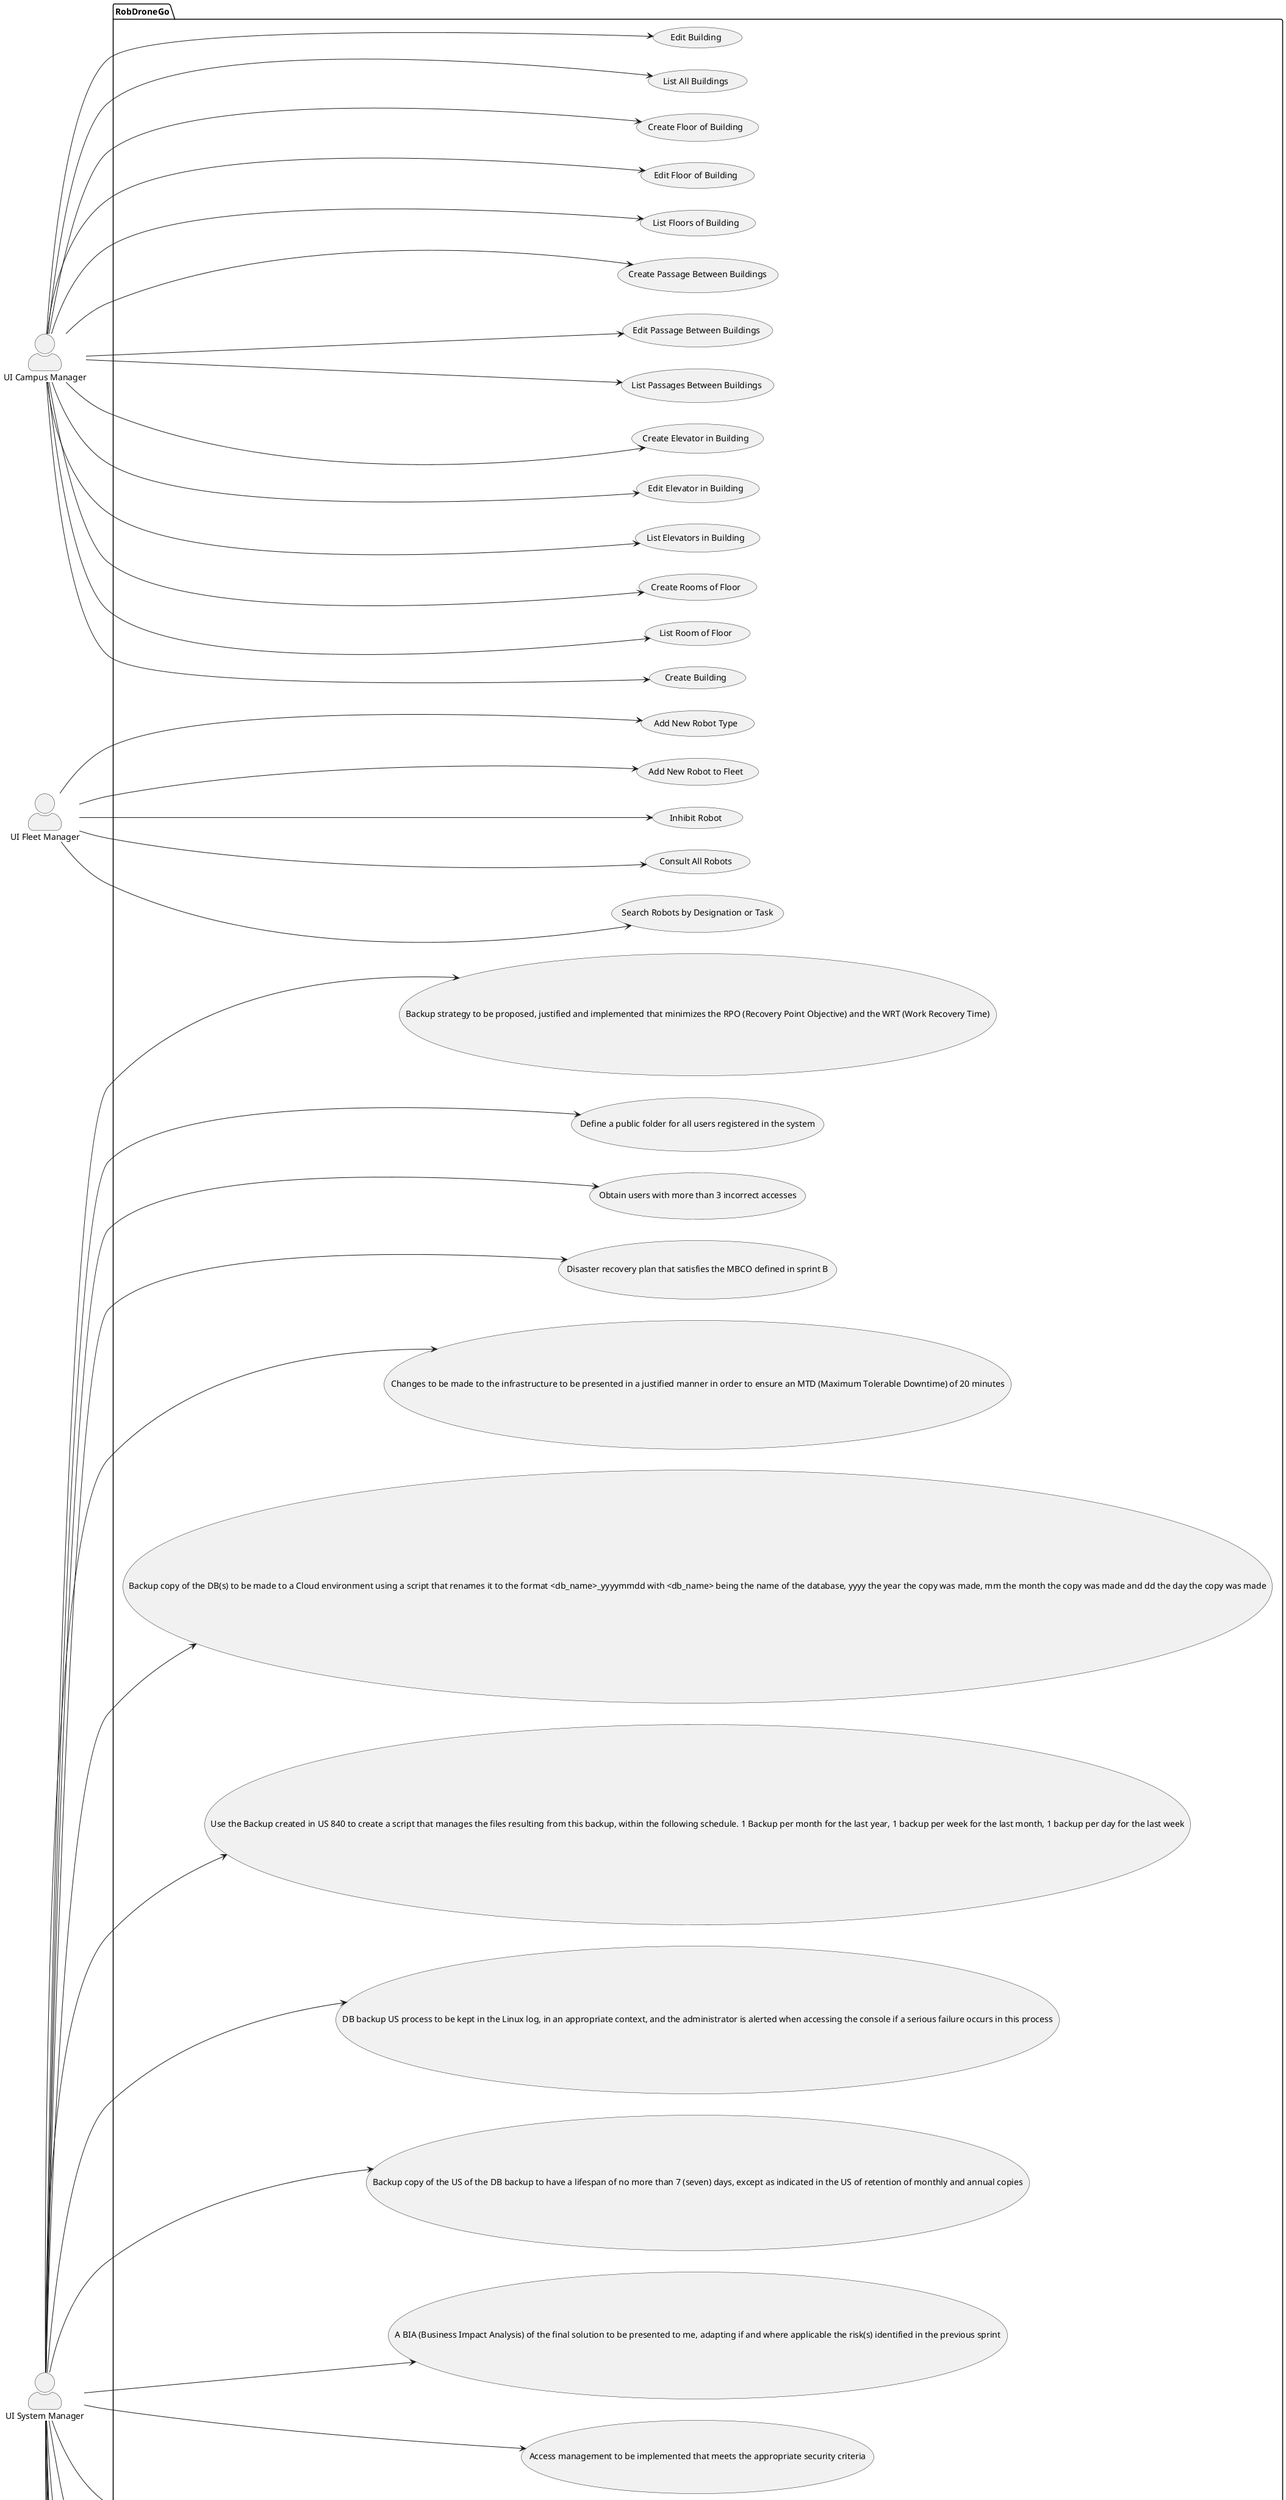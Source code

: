 @startuml
left to right direction

skinparam actorStyle awesome

actor "UI Campus Manager" as CM
actor "UI Fleet Manager" as FM
actor "UI System Manager" as SM
actor "UI User" as U
actor "UI Task Manager" as TM
actor "UI Admin" as ADM

package  RobDroneGo  {
  usecase "Create Building" as UC1
  usecase "Edit Building" as UC2
  usecase "List All Buildings" as UC3
  usecase "Create Floor of Building" as UC4
  usecase "Edit Floor of Building" as UC5
  usecase "List Floors of Building" as UC6
  usecase "Create Passage Between Buildings" as UC7
  usecase "Edit Passage Between Buildings" as UC8
  usecase "List Passages Between Buildings" as UC9
  usecase "Create Elevator in Building" as UC10
  usecase "Edit Elevator in Building" as UC11
  usecase "List Elevators in Building" as UC12
  usecase "Create Rooms of Floor" as UC13
  usecase "List Room of Floor" as UC14

  usecase "Add New Robot Type" as UC15
  usecase "Add New Robot to Fleet" as UC16
  usecase "Inhibit Robot" as UC17
  usecase "Consult All Robots" as UC18
  usecase "Search Robots by Designation or Task" as UC19

  usecase "Deployment of one of the RFP modules in a DEI VM to be systematic, validating on a scheduled basis with the test plan" as UC20
  usecase "Only customers on the DEI internal network (wired or via VPN) to be able to access the solution" as UC21
  usecase "The clients indicated in the previous user story to be able to be defined by simply changing a text file" as UC22
  usecase "Identify and quantify the risks involved in the recommended solution" as UC23
  usecase "MBCO (Minimum Business Continuity Objective) to be proposed to stakeholders to be defined" as UC24
  usecase "Backup strategy to be proposed, justified and implemented that minimizes the RPO (Recovery Point Objective) and the WRT (Work Recovery Time)" as UC25
  usecase "Define a public folder for all users registered in the system" as UC26
  usecase "Obtain users with more than 3 incorrect accesses" as UC27
  usecase "Disaster recovery plan that satisfies the MBCO defined in sprint B" as UC28
  usecase "Changes to be made to the infrastructure to be presented in a justified manner in order to ensure an MTD (Maximum Tolerable Downtime) of 20 minutes" as UC29
  usecase "Backup copy of the DB(s) to be made to a Cloud environment using a script that renames it to the format <db_name>_yyyymmdd with <db_name> being the name of the database, yyyy the year the copy was made, mm the month the copy was made and dd the day the copy was made" as UC30
  usecase "Use the Backup created in US 840 to create a script that manages the files resulting from this backup, within the following schedule. 1 Backup per month for the last year, 1 backup per week for the last month, 1 backup per day for the last week" as UC31
  usecase "DB backup US process to be kept in the Linux log, in an appropriate context, and the administrator is alerted when accessing the console if a serious failure occurs in this process" as UC32
  usecase "Backup copy of the US of the DB backup to have a lifespan of no more than 7 (seven) days, except as indicated in the US of retention of monthly and annual copies" as UC33
  usecase "A BIA (Business Impact Analysis) of the final solution to be presented to me, adapting if and where applicable the risk(s) identified in the previous sprint" as UC34
  usecase "Access management to be implemented that meets the appropriate security criteria" as UC35
  usecase "Clustering system to be implemented in a justified manner between the systems that implement the SPA" as UC36
  usecase "Have SSH access to the virtual machine, only through a certificate, without using a password" as UC37
  usecase "A public file share to be created between the various teams, in SMB/CIFS or NFS format" as UC38
  usecase "Must ensure that, if necessary, backups were carried out correctly. To do this, we must automate its replacement, ultimately validating the functioning of the system (Ex. Database - execute a successful SQL query after replacement)" as UC39

  usecase "Request Task" as UC40

  usecase "Approve or Deny Request" as UC42
  usecase "Consult Unapproved Requests" as UC43
  usecase "Search Requests" as UC44
  usecase "Get Execution Sequence" as UC45

  usecase "Create User" as UC46

  usecase "Register User" as UC47
  usecase "Consent to Data Collection and Processing" as UC48
  usecase "Inform Data Purpose" as UC49
  usecase "Meet the Person Responsible for Treatment" as UC50
  usecase "Know Data Retention Period" as UC51
  usecase "Knowing Rights as a Data Subject" as UC52
  usecase "Approve or Refuse Registration" as UC53
  usecase "Rectify/Change Data" as UC54
  usecase "Get Copy of Data" as UC55
  usecase "Cancel Account and Delete Data" as UC56


}
CM --> UC1
CM --> UC2
CM --> UC3
CM --> UC4
CM --> UC5
CM --> UC6
CM --> UC7
CM --> UC8
CM --> UC9
CM --> UC10
CM --> UC11
CM --> UC12
CM --> UC13
CM --> UC14

FM --> UC15
FM --> UC16
FM --> UC17
FM --> UC18
FM --> UC19

SM --> UC20
SM --> UC21
SM --> UC22
SM --> UC23
SM --> UC24
SM --> UC25
SM --> UC26
SM --> UC27
SM --> UC28
SM --> UC29
SM --> UC30
SM --> UC31
SM --> UC32
SM --> UC33
SM --> UC34
SM --> UC35
SM --> UC36
SM --> UC37
SM --> UC38
SM --> UC39

U --> UC40
U --> UC47
U --> UC48
U --> UC49
U --> UC50
U --> UC51
U --> UC52
U --> UC53
U --> UC54
U --> UC55
U --> UC56

TM --> UC42
TM --> UC43
TM --> UC44
TM --> UC45

ADM --> UC46

@enduml
